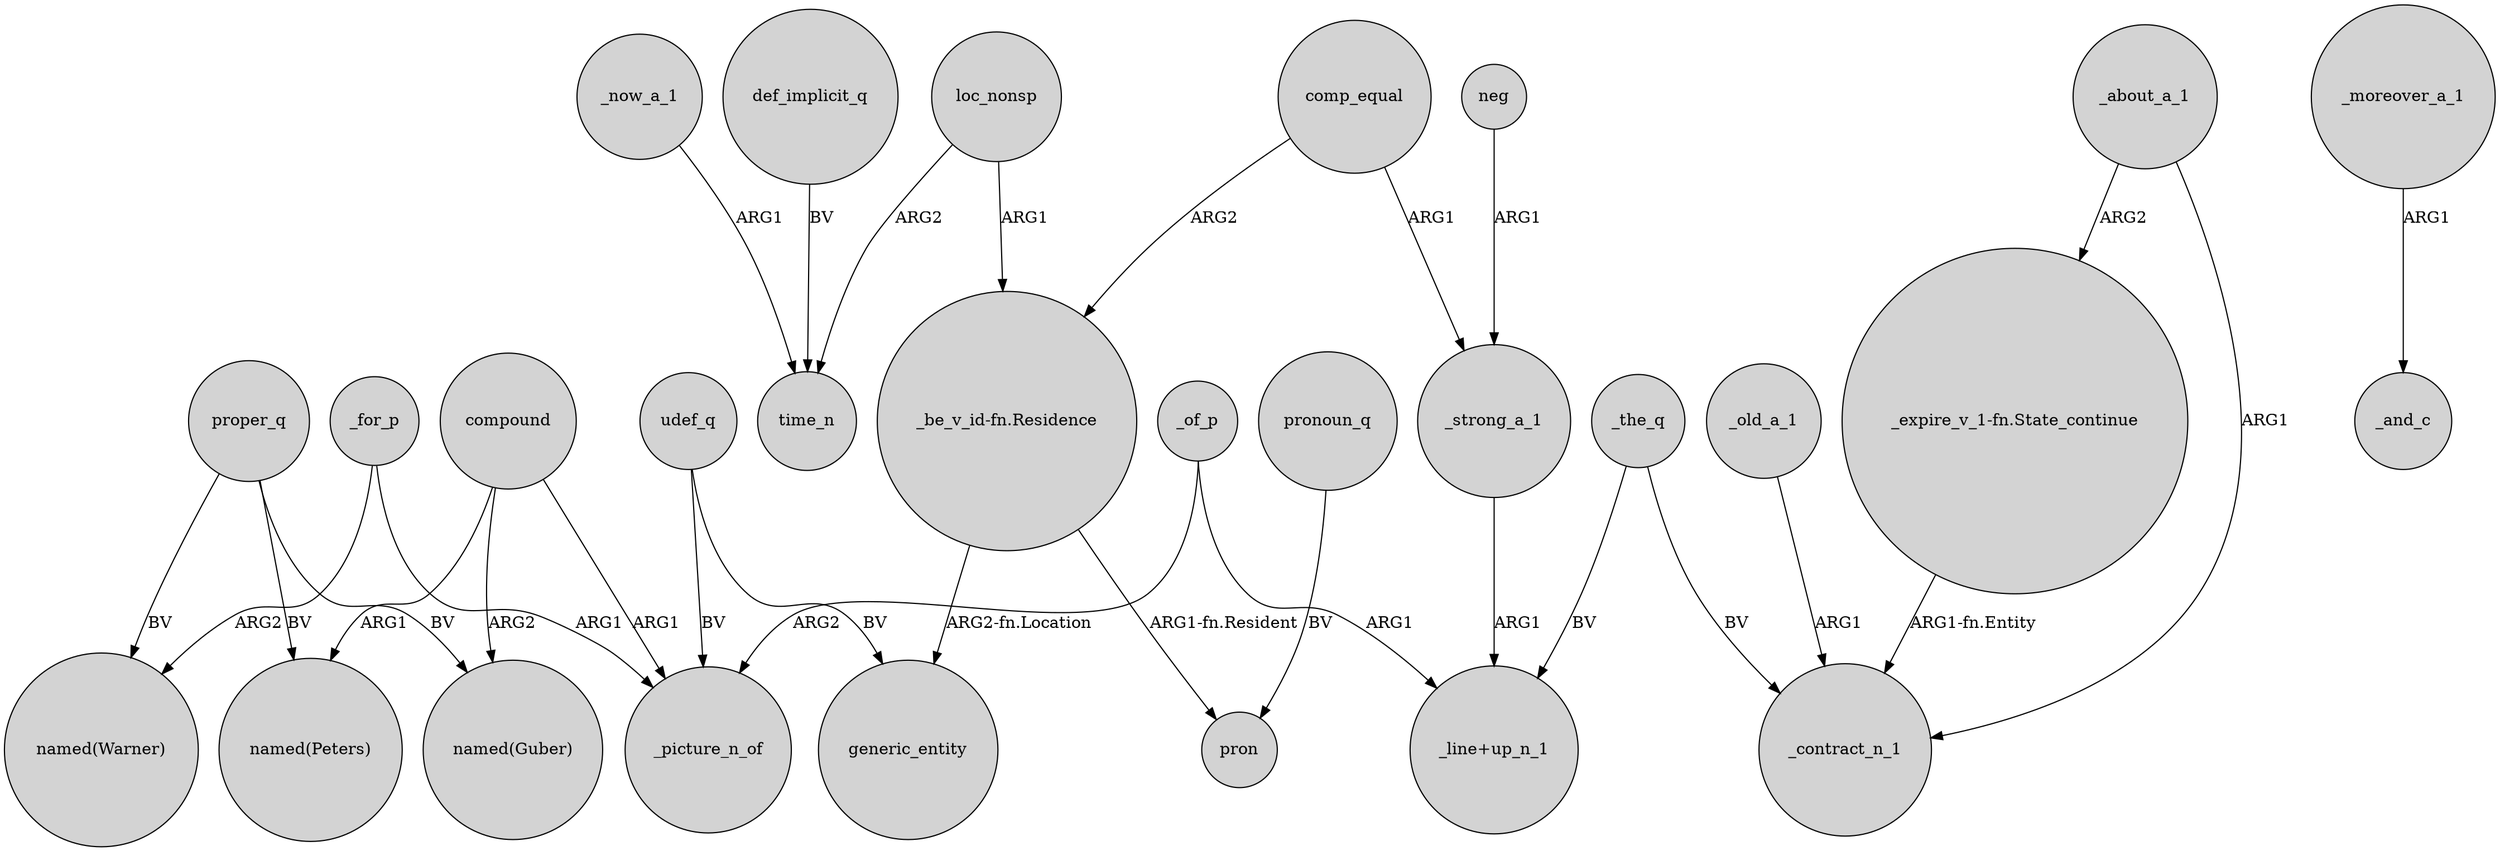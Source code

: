 digraph {
	node [shape=circle style=filled]
	_for_p -> "named(Warner)" [label=ARG2]
	compound -> "named(Peters)" [label=ARG1]
	_old_a_1 -> _contract_n_1 [label=ARG1]
	proper_q -> "named(Peters)" [label=BV]
	compound -> "named(Guber)" [label=ARG2]
	"_be_v_id-fn.Residence" -> pron [label="ARG1-fn.Resident"]
	udef_q -> generic_entity [label=BV]
	_now_a_1 -> time_n [label=ARG1]
	neg -> _strong_a_1 [label=ARG1]
	pronoun_q -> pron [label=BV]
	udef_q -> _picture_n_of [label=BV]
	_of_p -> _picture_n_of [label=ARG2]
	loc_nonsp -> "_be_v_id-fn.Residence" [label=ARG1]
	comp_equal -> _strong_a_1 [label=ARG1]
	compound -> _picture_n_of [label=ARG1]
	_strong_a_1 -> "_line+up_n_1" [label=ARG1]
	_for_p -> _picture_n_of [label=ARG1]
	_the_q -> _contract_n_1 [label=BV]
	_of_p -> "_line+up_n_1" [label=ARG1]
	proper_q -> "named(Guber)" [label=BV]
	"_expire_v_1-fn.State_continue" -> _contract_n_1 [label="ARG1-fn.Entity"]
	proper_q -> "named(Warner)" [label=BV]
	_about_a_1 -> "_expire_v_1-fn.State_continue" [label=ARG2]
	_moreover_a_1 -> _and_c [label=ARG1]
	comp_equal -> "_be_v_id-fn.Residence" [label=ARG2]
	loc_nonsp -> time_n [label=ARG2]
	_the_q -> "_line+up_n_1" [label=BV]
	_about_a_1 -> _contract_n_1 [label=ARG1]
	def_implicit_q -> time_n [label=BV]
	"_be_v_id-fn.Residence" -> generic_entity [label="ARG2-fn.Location"]
}
